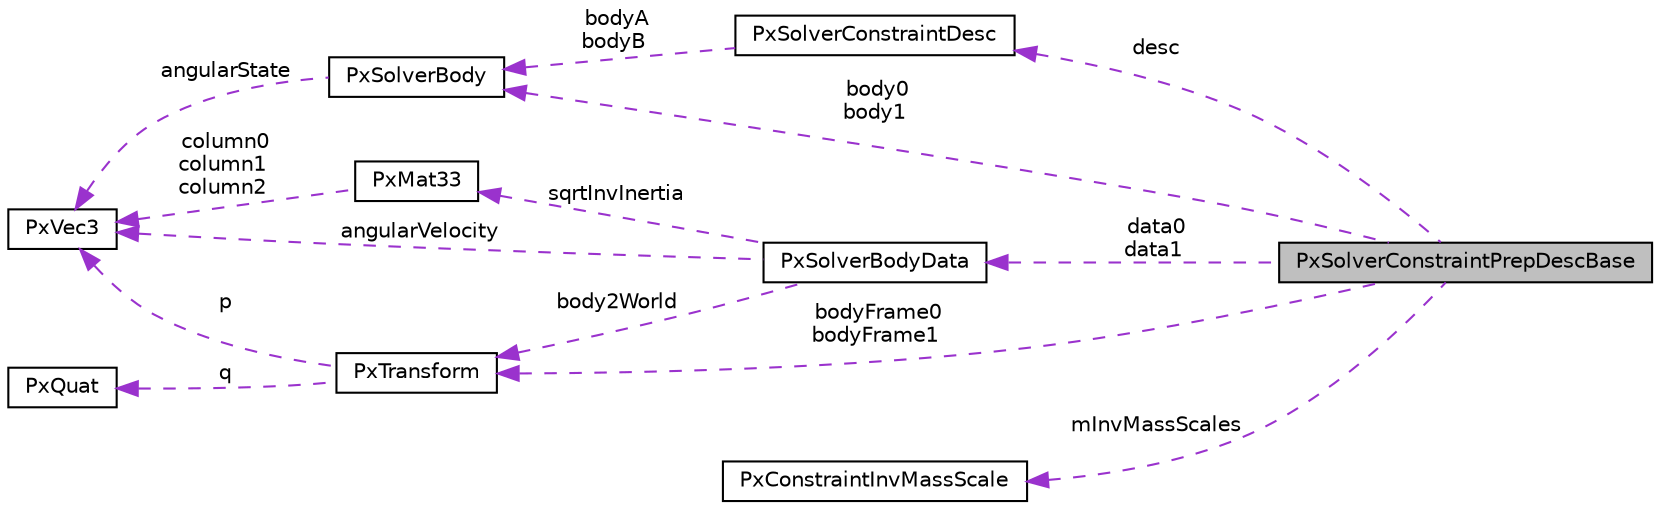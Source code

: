 digraph "PxSolverConstraintPrepDescBase"
{
  edge [fontname="Helvetica",fontsize="10",labelfontname="Helvetica",labelfontsize="10"];
  node [fontname="Helvetica",fontsize="10",shape=record];
  rankdir="LR";
  Node3 [label="PxSolverConstraintPrepDescBase",height=0.2,width=0.4,color="black", fillcolor="grey75", style="filled", fontcolor="black"];
  Node4 -> Node3 [dir="back",color="darkorchid3",fontsize="10",style="dashed",label=" desc" ,fontname="Helvetica"];
  Node4 [label="PxSolverConstraintDesc",height=0.2,width=0.4,color="black", fillcolor="white", style="filled",URL="$structPxSolverConstraintDesc.html"];
  Node5 -> Node4 [dir="back",color="darkorchid3",fontsize="10",style="dashed",label=" bodyA\nbodyB" ,fontname="Helvetica"];
  Node5 [label="PxSolverBody",height=0.2,width=0.4,color="black", fillcolor="white", style="filled",URL="$structPxSolverBody.html"];
  Node6 -> Node5 [dir="back",color="darkorchid3",fontsize="10",style="dashed",label=" angularState" ,fontname="Helvetica"];
  Node6 [label="PxVec3",height=0.2,width=0.4,color="black", fillcolor="white", style="filled",URL="$classPxVec3.html",tooltip="3 Element vector class. "];
  Node7 -> Node3 [dir="back",color="darkorchid3",fontsize="10",style="dashed",label=" mInvMassScales" ,fontname="Helvetica"];
  Node7 [label="PxConstraintInvMassScale",height=0.2,width=0.4,color="black", fillcolor="white", style="filled",URL="$structPxConstraintInvMassScale.html"];
  Node8 -> Node3 [dir="back",color="darkorchid3",fontsize="10",style="dashed",label=" data0\ndata1" ,fontname="Helvetica"];
  Node8 [label="PxSolverBodyData",height=0.2,width=0.4,color="black", fillcolor="white", style="filled",URL="$structPxSolverBodyData.html"];
  Node6 -> Node8 [dir="back",color="darkorchid3",fontsize="10",style="dashed",label=" angularVelocity" ,fontname="Helvetica"];
  Node9 -> Node8 [dir="back",color="darkorchid3",fontsize="10",style="dashed",label=" body2World" ,fontname="Helvetica"];
  Node9 [label="PxTransform",height=0.2,width=0.4,color="black", fillcolor="white", style="filled",URL="$classPxTransform.html",tooltip="class representing a rigid euclidean transform as a quaternion and a vector "];
  Node6 -> Node9 [dir="back",color="darkorchid3",fontsize="10",style="dashed",label=" p" ,fontname="Helvetica"];
  Node10 -> Node9 [dir="back",color="darkorchid3",fontsize="10",style="dashed",label=" q" ,fontname="Helvetica"];
  Node10 [label="PxQuat",height=0.2,width=0.4,color="black", fillcolor="white", style="filled",URL="$classPxQuat.html",tooltip="This is a quaternion class. For more information on quaternion mathematics consult a mathematics sour..."];
  Node11 -> Node8 [dir="back",color="darkorchid3",fontsize="10",style="dashed",label=" sqrtInvInertia" ,fontname="Helvetica"];
  Node11 [label="PxMat33",height=0.2,width=0.4,color="black", fillcolor="white", style="filled",URL="$classPxMat33.html",tooltip="3x3 matrix class "];
  Node6 -> Node11 [dir="back",color="darkorchid3",fontsize="10",style="dashed",label=" column0\ncolumn1\ncolumn2" ,fontname="Helvetica"];
  Node5 -> Node3 [dir="back",color="darkorchid3",fontsize="10",style="dashed",label=" body0\nbody1" ,fontname="Helvetica"];
  Node9 -> Node3 [dir="back",color="darkorchid3",fontsize="10",style="dashed",label=" bodyFrame0\nbodyFrame1" ,fontname="Helvetica"];
}
